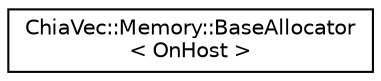 digraph "Graphical Class Hierarchy"
{
 // LATEX_PDF_SIZE
  edge [fontname="Helvetica",fontsize="10",labelfontname="Helvetica",labelfontsize="10"];
  node [fontname="Helvetica",fontsize="10",shape=record];
  rankdir="LR";
  Node0 [label="ChiaVec::Memory::BaseAllocator\l\< OnHost \>",height=0.2,width=0.4,color="black", fillcolor="white", style="filled",URL="$structChiaVec_1_1Memory_1_1BaseAllocator.html",tooltip="Base class for memory allocators."];
}
